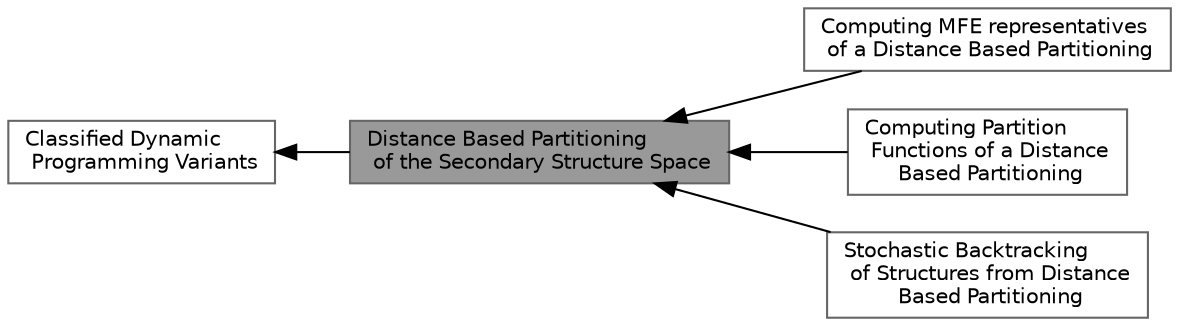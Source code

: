 digraph "Distance Based Partitioning of the Secondary Structure Space"
{
 // INTERACTIVE_SVG=YES
 // LATEX_PDF_SIZE
  bgcolor="transparent";
  edge [fontname=Helvetica,fontsize=10,labelfontname=Helvetica,labelfontsize=10];
  node [fontname=Helvetica,fontsize=10,shape=box,height=0.2,width=0.4];
  rankdir=LR;
  Node2 [label="Classified Dynamic\l Programming Variants",height=0.2,width=0.4,color="grey40", fillcolor="white", style="filled",URL="$group__class__fold.html",tooltip=" "];
  Node1 [label="Distance Based Partitioning\l of the Secondary Structure Space",height=0.2,width=0.4,color="gray40", fillcolor="grey60", style="filled", fontcolor="black",tooltip=" "];
  Node3 [label="Computing MFE representatives\l of a Distance Based Partitioning",height=0.2,width=0.4,color="grey40", fillcolor="white", style="filled",URL="$group__kl__neighborhood__mfe.html",tooltip="Compute the minimum free energy (MFE) and secondary structures for a partitioning of the secondary st..."];
  Node4 [label="Computing Partition\l Functions of a Distance\l Based Partitioning",height=0.2,width=0.4,color="grey40", fillcolor="white", style="filled",URL="$group__kl__neighborhood__pf.html",tooltip="Compute the partition function and stochastically sample secondary structures for a partitioning of t..."];
  Node5 [label="Stochastic Backtracking\l of Structures from Distance\l Based Partitioning",height=0.2,width=0.4,color="grey40", fillcolor="white", style="filled",URL="$group__kl__neighborhood__stochbt.html",tooltip="Contains functions related to stochastic backtracking from a specified distance class."];
  Node2->Node1 [shape=plaintext, dir="back", style="solid"];
  Node1->Node3 [shape=plaintext, dir="back", style="solid"];
  Node1->Node4 [shape=plaintext, dir="back", style="solid"];
  Node1->Node5 [shape=plaintext, dir="back", style="solid"];
}
